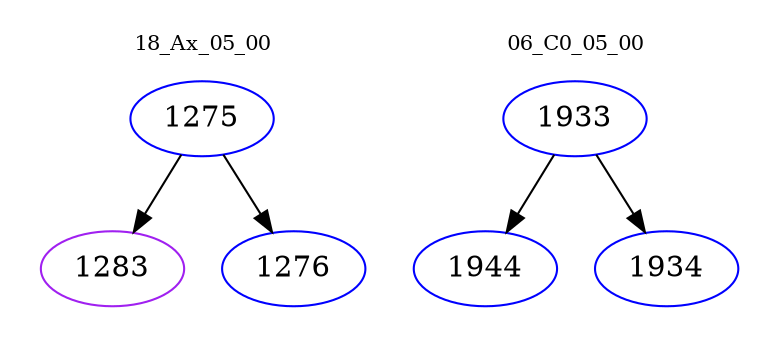 digraph{
subgraph cluster_0 {
color = white
label = "18_Ax_05_00";
fontsize=10;
T0_1275 [label="1275", color="blue"]
T0_1275 -> T0_1283 [color="black"]
T0_1283 [label="1283", color="purple"]
T0_1275 -> T0_1276 [color="black"]
T0_1276 [label="1276", color="blue"]
}
subgraph cluster_1 {
color = white
label = "06_C0_05_00";
fontsize=10;
T1_1933 [label="1933", color="blue"]
T1_1933 -> T1_1944 [color="black"]
T1_1944 [label="1944", color="blue"]
T1_1933 -> T1_1934 [color="black"]
T1_1934 [label="1934", color="blue"]
}
}
